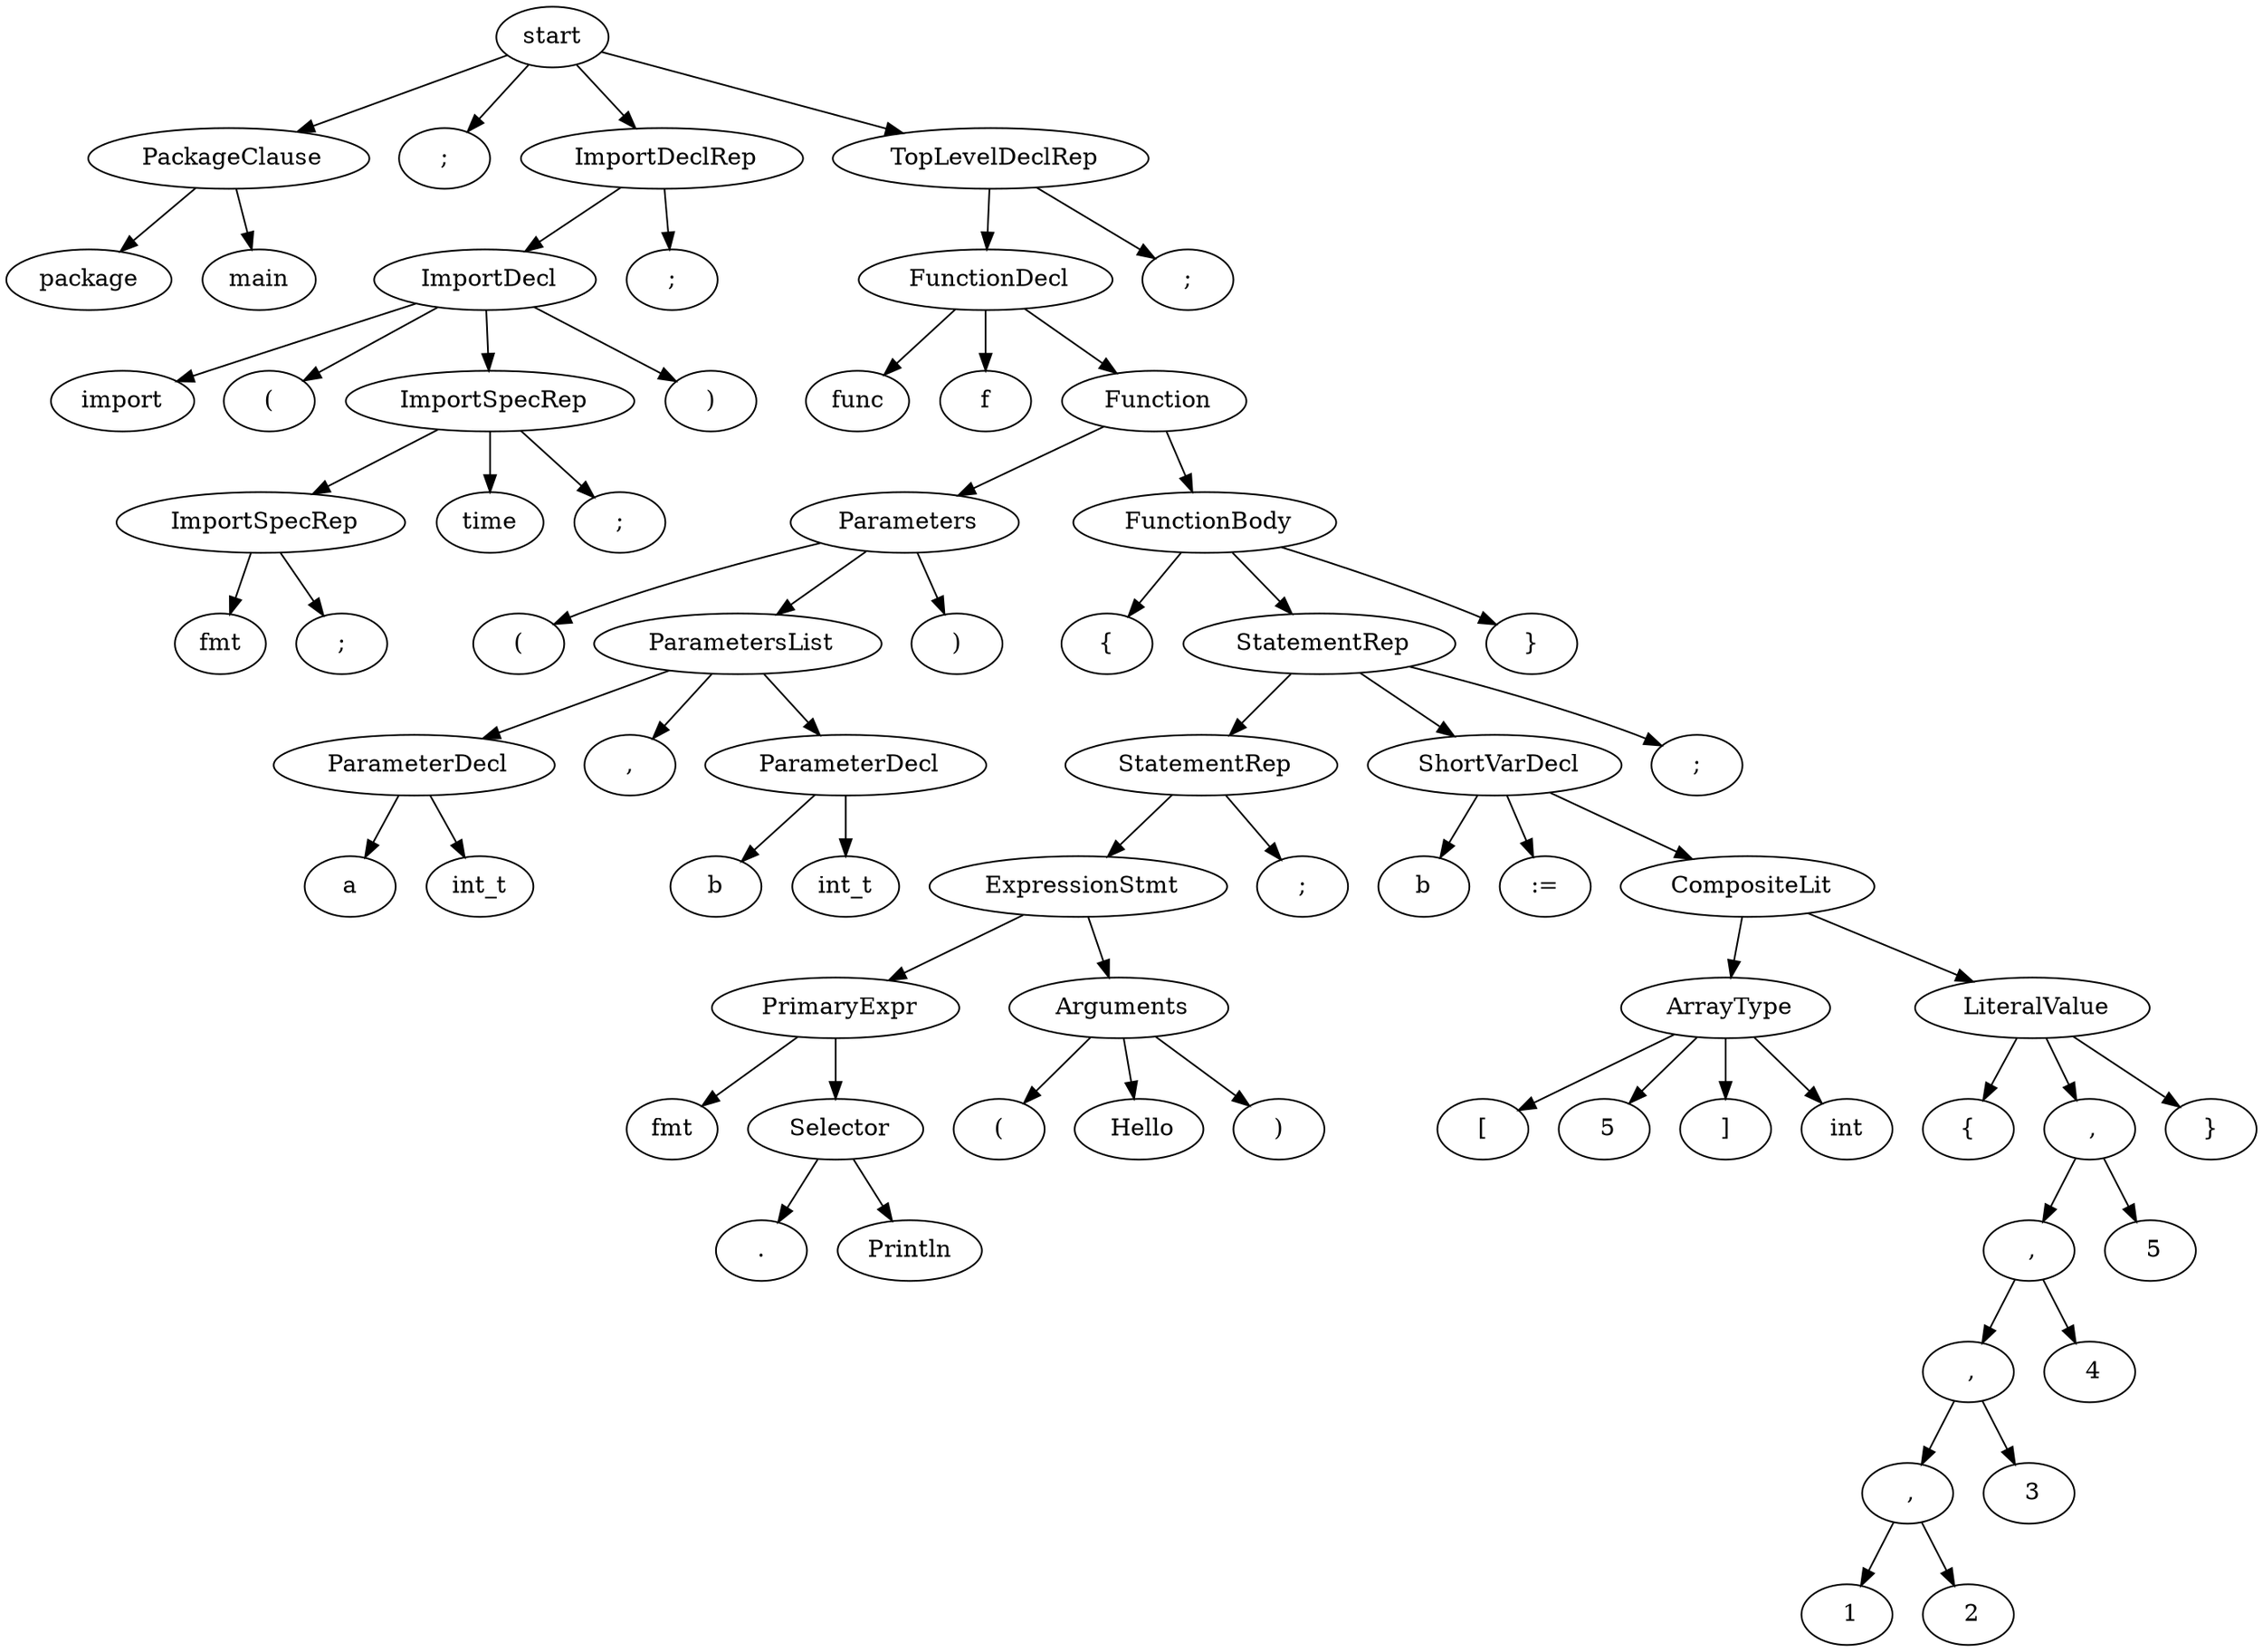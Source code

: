 digraph G{
1 [label="start"]
2 [label=" PackageClause" ] ;
1->2;
3 [label="package" ] ;
2->3;
4 [label="main" ] ;
2->4;
6 [label=";" ] ;
1->6;
7 [label=" ImportDeclRep" ] ;
1->7;
8 [label=" ImportDecl" ] ;
7->8;
9 [label="import" ] ;
8->9;
10 [label="(" ] ;
8->10;
11 [label=" ImportSpecRep" ] ;
8->11;
12 [label=" ImportSpecRep" ] ;
11->12;
13 [label="fmt" ] ;
12->13;
14 [label=";" ] ;
12->14;
16 [label="time" ] ;
11->16;
17 [label=";" ] ;
11->17;
19 [label=")" ] ;
8->19;
21 [label=";" ] ;
7->21;
23 [label=" TopLevelDeclRep" ] ;
1->23;
24 [label=" FunctionDecl" ] ;
23->24;
25 [label="func" ] ;
24->25;
26 [label="f" ] ;
24->26;
27 [label=" Function" ] ;
24->27;
28 [label=" Parameters" ] ;
27->28;
29 [label="(" ] ;
28->29;
30 [label=" ParametersList" ] ;
28->30;
31 [label=" ParameterDecl" ] ;
30->31;
32 [label="a" ] ;
31->32;
33 [label="int_t" ] ;
31->33;
35 [label="," ] ;
30->35;
36 [label=" ParameterDecl" ] ;
30->36;
37 [label="b" ] ;
36->37;
38 [label="int_t" ] ;
36->38;
41 [label=")" ] ;
28->41;
43 [label=" FunctionBody" ] ;
27->43;
44 [label="{" ] ;
43->44;
45 [label=" StatementRep" ] ;
43->45;
46 [label=" StatementRep" ] ;
45->46;
47 [label=" ExpressionStmt" ] ;
46->47;
48 [label=" PrimaryExpr" ] ;
47->48;
49 [label="fmt" ] ;
48->49;
50 [label=" Selector" ] ;
48->50;
51 [label="." ] ;
50->51;
52 [label="Println" ] ;
50->52;
55 [label=" Arguments" ] ;
47->55;
56 [label="(" ] ;
55->56;
57 [label=" Hello" ] ;
55->57;
59 [label=")" ] ;
55->59;
62 [label=";" ] ;
46->62;
64 [label=" ShortVarDecl" ] ;
45->64;
65 [label="b" ] ;
64->65;
66 [label=":=" ] ;
64->66;
67 [label=" CompositeLit" ] ;
64->67;
68 [label=" ArrayType" ] ;
67->68;
69 [label="[" ] ;
68->69;
70 [label=" 5" ] ;
68->70;
72 [label="]" ] ;
68->72;
73 [label="int" ] ;
68->73;
75 [label=" LiteralValue" ] ;
67->75;
76 [label="{" ] ;
75->76;
77 [label=" ," ] ;
75->77;
78 [label=" ," ] ;
77->78;
79 [label=" ," ] ;
78->79;
80 [label=" ," ] ;
79->80;
81 [label=" 1" ] ;
80->81;
83 [label=" 2" ] ;
80->83;
86 [label=" 3" ] ;
79->86;
89 [label=" 4" ] ;
78->89;
92 [label=" 5" ] ;
77->92;
95 [label="}" ] ;
75->95;
99 [label=";" ] ;
45->99;
101 [label="}" ] ;
43->101;
105 [label=";" ] ;
23->105;
}

